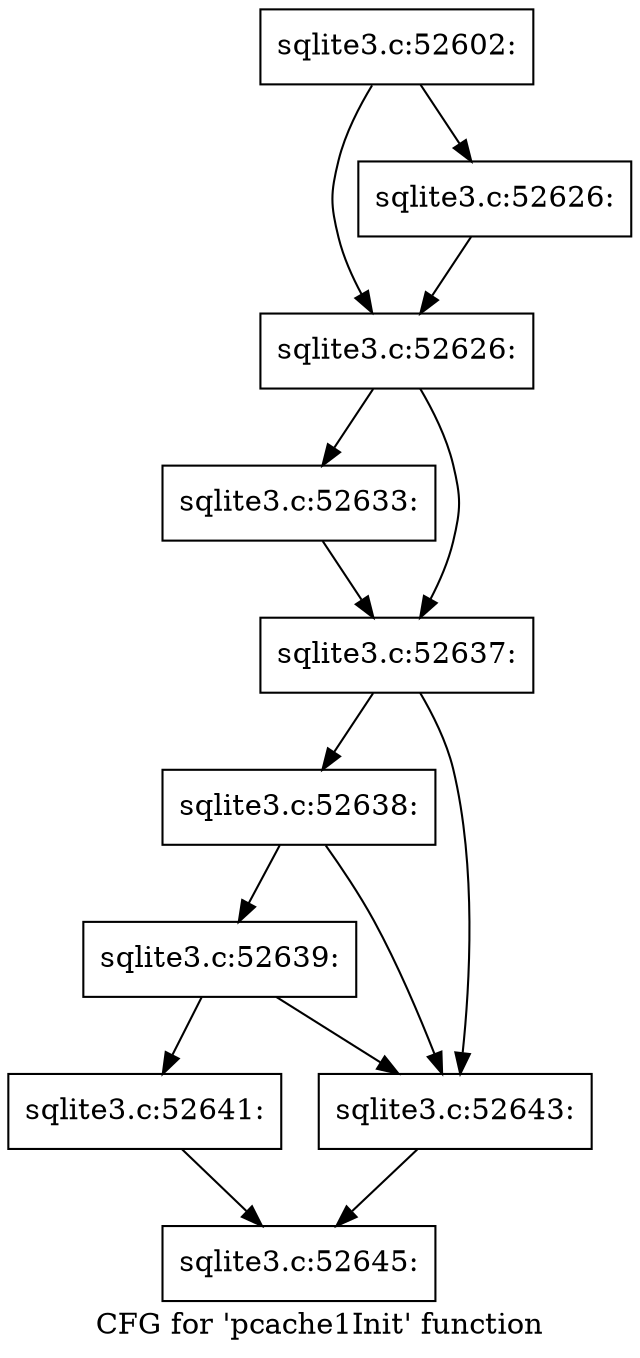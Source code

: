 digraph "CFG for 'pcache1Init' function" {
	label="CFG for 'pcache1Init' function";

	Node0x55c0f5810100 [shape=record,label="{sqlite3.c:52602:}"];
	Node0x55c0f5810100 -> Node0x55c0f5810010;
	Node0x55c0f5810100 -> Node0x55c0f580ff70;
	Node0x55c0f580ff70 [shape=record,label="{sqlite3.c:52626:}"];
	Node0x55c0f580ff70 -> Node0x55c0f5810010;
	Node0x55c0f5810010 [shape=record,label="{sqlite3.c:52626:}"];
	Node0x55c0f5810010 -> Node0x55c0fa936dc0;
	Node0x55c0f5810010 -> Node0x55c0fa936e10;
	Node0x55c0fa936dc0 [shape=record,label="{sqlite3.c:52633:}"];
	Node0x55c0fa936dc0 -> Node0x55c0fa936e10;
	Node0x55c0fa936e10 [shape=record,label="{sqlite3.c:52637:}"];
	Node0x55c0fa936e10 -> Node0x55c0fa937840;
	Node0x55c0fa936e10 -> Node0x55c0fa937770;
	Node0x55c0fa937840 [shape=record,label="{sqlite3.c:52638:}"];
	Node0x55c0fa937840 -> Node0x55c0fa9377c0;
	Node0x55c0fa937840 -> Node0x55c0fa937770;
	Node0x55c0fa9377c0 [shape=record,label="{sqlite3.c:52639:}"];
	Node0x55c0fa9377c0 -> Node0x55c0fa9376d0;
	Node0x55c0fa9377c0 -> Node0x55c0fa937770;
	Node0x55c0fa9376d0 [shape=record,label="{sqlite3.c:52641:}"];
	Node0x55c0fa9376d0 -> Node0x55c0fa937720;
	Node0x55c0fa937770 [shape=record,label="{sqlite3.c:52643:}"];
	Node0x55c0fa937770 -> Node0x55c0fa937720;
	Node0x55c0fa937720 [shape=record,label="{sqlite3.c:52645:}"];
}
